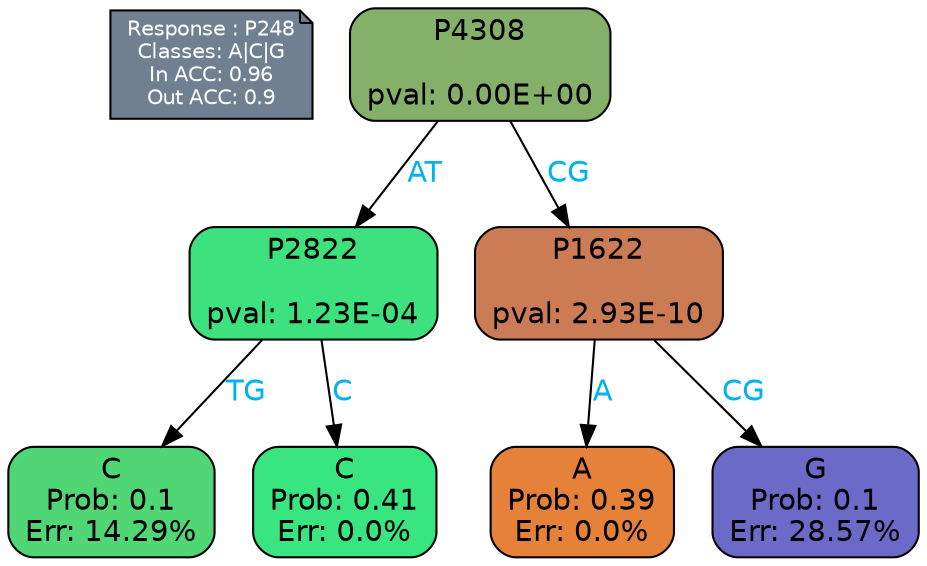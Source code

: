 digraph Tree {
node [shape=box, style="filled, rounded", color="black", fontname=helvetica] ;
graph [ranksep=equally, splines=polylines, bgcolor=transparent, dpi=600] ;
edge [fontname=helvetica] ;
LEGEND [label="Response : P248
Classes: A|C|G
In ACC: 0.96
Out ACC: 0.9
",shape=note,align=left,style=filled,fillcolor="slategray",fontcolor="white",fontsize=10];1 [label="P4308

pval: 0.00E+00", fillcolor="#84b06a"] ;
2 [label="P2822

pval: 1.23E-04", fillcolor="#3de27f"] ;
3 [label="C
Prob: 0.1
Err: 14.29%", fillcolor="#51d676"] ;
4 [label="C
Prob: 0.41
Err: 0.0%", fillcolor="#39e581"] ;
5 [label="P1622

pval: 2.93E-10", fillcolor="#cc7c55"] ;
6 [label="A
Prob: 0.39
Err: 0.0%", fillcolor="#e58139"] ;
7 [label="G
Prob: 0.1
Err: 28.57%", fillcolor="#6c6ac8"] ;
1 -> 2 [label="AT",fontcolor=deepskyblue2] ;
1 -> 5 [label="CG",fontcolor=deepskyblue2] ;
2 -> 3 [label="TG",fontcolor=deepskyblue2] ;
2 -> 4 [label="C",fontcolor=deepskyblue2] ;
5 -> 6 [label="A",fontcolor=deepskyblue2] ;
5 -> 7 [label="CG",fontcolor=deepskyblue2] ;
{rank = same; 3;4;6;7;}{rank = same; LEGEND;1;}}